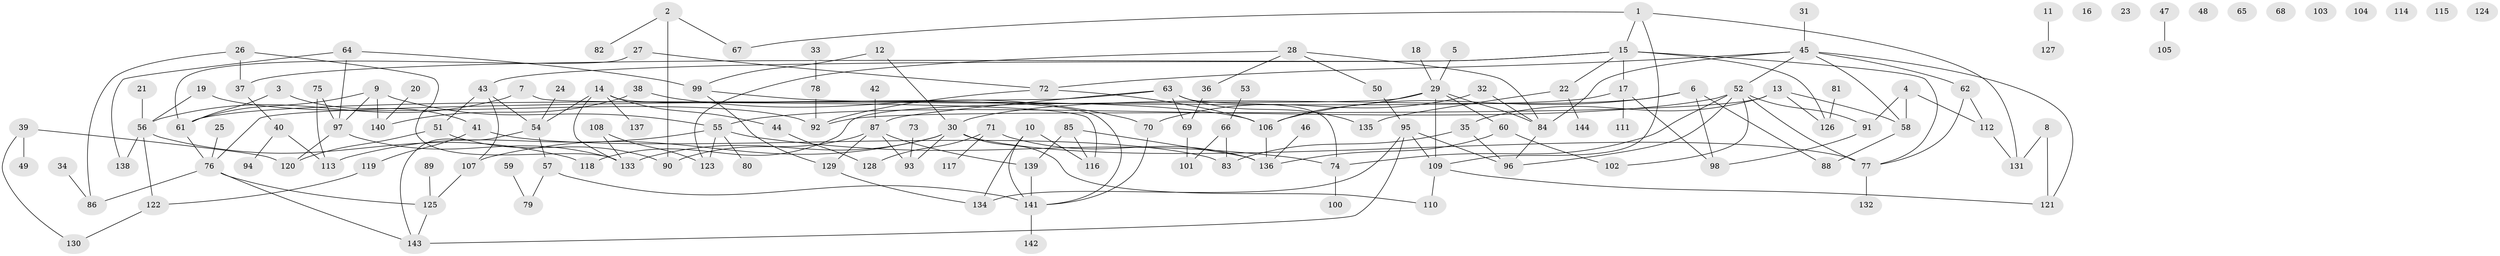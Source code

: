 // Generated by graph-tools (version 1.1) at 2025/39/03/09/25 04:39:58]
// undirected, 144 vertices, 194 edges
graph export_dot {
graph [start="1"]
  node [color=gray90,style=filled];
  1;
  2;
  3;
  4;
  5;
  6;
  7;
  8;
  9;
  10;
  11;
  12;
  13;
  14;
  15;
  16;
  17;
  18;
  19;
  20;
  21;
  22;
  23;
  24;
  25;
  26;
  27;
  28;
  29;
  30;
  31;
  32;
  33;
  34;
  35;
  36;
  37;
  38;
  39;
  40;
  41;
  42;
  43;
  44;
  45;
  46;
  47;
  48;
  49;
  50;
  51;
  52;
  53;
  54;
  55;
  56;
  57;
  58;
  59;
  60;
  61;
  62;
  63;
  64;
  65;
  66;
  67;
  68;
  69;
  70;
  71;
  72;
  73;
  74;
  75;
  76;
  77;
  78;
  79;
  80;
  81;
  82;
  83;
  84;
  85;
  86;
  87;
  88;
  89;
  90;
  91;
  92;
  93;
  94;
  95;
  96;
  97;
  98;
  99;
  100;
  101;
  102;
  103;
  104;
  105;
  106;
  107;
  108;
  109;
  110;
  111;
  112;
  113;
  114;
  115;
  116;
  117;
  118;
  119;
  120;
  121;
  122;
  123;
  124;
  125;
  126;
  127;
  128;
  129;
  130;
  131;
  132;
  133;
  134;
  135;
  136;
  137;
  138;
  139;
  140;
  141;
  142;
  143;
  144;
  1 -- 15;
  1 -- 67;
  1 -- 109;
  1 -- 131;
  2 -- 67;
  2 -- 82;
  2 -- 90;
  3 -- 41;
  3 -- 61;
  4 -- 58;
  4 -- 91;
  4 -- 112;
  5 -- 29;
  6 -- 30;
  6 -- 88;
  6 -- 98;
  6 -- 106;
  7 -- 56;
  7 -- 116;
  8 -- 121;
  8 -- 131;
  9 -- 55;
  9 -- 61;
  9 -- 97;
  9 -- 140;
  10 -- 116;
  10 -- 134;
  10 -- 141;
  11 -- 127;
  12 -- 30;
  12 -- 99;
  13 -- 35;
  13 -- 58;
  13 -- 92;
  13 -- 126;
  14 -- 44;
  14 -- 54;
  14 -- 133;
  14 -- 137;
  14 -- 141;
  15 -- 17;
  15 -- 22;
  15 -- 37;
  15 -- 43;
  15 -- 77;
  15 -- 126;
  17 -- 61;
  17 -- 98;
  17 -- 111;
  18 -- 29;
  19 -- 56;
  19 -- 92;
  20 -- 140;
  21 -- 56;
  22 -- 135;
  22 -- 144;
  24 -- 54;
  25 -- 76;
  26 -- 37;
  26 -- 86;
  26 -- 133;
  27 -- 61;
  27 -- 72;
  28 -- 36;
  28 -- 50;
  28 -- 84;
  28 -- 123;
  29 -- 60;
  29 -- 84;
  29 -- 106;
  29 -- 109;
  29 -- 118;
  30 -- 77;
  30 -- 93;
  30 -- 107;
  30 -- 110;
  30 -- 133;
  31 -- 45;
  32 -- 70;
  32 -- 84;
  33 -- 78;
  34 -- 86;
  35 -- 83;
  35 -- 96;
  36 -- 69;
  37 -- 40;
  38 -- 70;
  38 -- 140;
  39 -- 49;
  39 -- 120;
  39 -- 130;
  40 -- 94;
  40 -- 113;
  41 -- 83;
  41 -- 119;
  42 -- 87;
  43 -- 51;
  43 -- 54;
  43 -- 107;
  44 -- 128;
  45 -- 52;
  45 -- 58;
  45 -- 62;
  45 -- 72;
  45 -- 84;
  45 -- 121;
  46 -- 136;
  47 -- 105;
  50 -- 95;
  51 -- 90;
  51 -- 120;
  52 -- 55;
  52 -- 74;
  52 -- 77;
  52 -- 91;
  52 -- 96;
  52 -- 102;
  53 -- 66;
  54 -- 57;
  54 -- 143;
  55 -- 74;
  55 -- 80;
  55 -- 113;
  55 -- 123;
  56 -- 118;
  56 -- 122;
  56 -- 138;
  57 -- 79;
  57 -- 141;
  58 -- 88;
  59 -- 79;
  60 -- 102;
  60 -- 136;
  61 -- 76;
  62 -- 77;
  62 -- 112;
  63 -- 69;
  63 -- 74;
  63 -- 76;
  63 -- 87;
  63 -- 135;
  64 -- 97;
  64 -- 99;
  64 -- 138;
  66 -- 83;
  66 -- 101;
  69 -- 101;
  70 -- 141;
  71 -- 117;
  71 -- 128;
  71 -- 136;
  72 -- 92;
  72 -- 106;
  73 -- 93;
  74 -- 100;
  75 -- 97;
  75 -- 113;
  76 -- 86;
  76 -- 125;
  76 -- 143;
  77 -- 132;
  78 -- 92;
  81 -- 126;
  84 -- 96;
  85 -- 116;
  85 -- 136;
  85 -- 139;
  87 -- 90;
  87 -- 93;
  87 -- 129;
  87 -- 139;
  89 -- 125;
  91 -- 98;
  95 -- 96;
  95 -- 109;
  95 -- 134;
  95 -- 143;
  97 -- 120;
  97 -- 133;
  99 -- 106;
  99 -- 129;
  106 -- 136;
  107 -- 125;
  108 -- 123;
  108 -- 133;
  109 -- 110;
  109 -- 121;
  112 -- 131;
  119 -- 122;
  122 -- 130;
  125 -- 143;
  129 -- 134;
  139 -- 141;
  141 -- 142;
}
